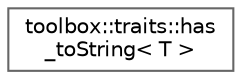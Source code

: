 digraph "Graphical Class Hierarchy"
{
 // LATEX_PDF_SIZE
  bgcolor="transparent";
  edge [fontname=Helvetica,fontsize=10,labelfontname=Helvetica,labelfontsize=10];
  node [fontname=Helvetica,fontsize=10,shape=box,height=0.2,width=0.4];
  rankdir="LR";
  Node0 [id="Node000000",label="toolbox::traits::has\l_toString\< T \>",height=0.2,width=0.4,color="grey40", fillcolor="white", style="filled",URL="$structtoolbox_1_1traits_1_1has__to_string.html",tooltip="检查类型是否有toString方法(C++17之前版本)/Check if type has toString method (pre-C++17 version)"];
}
